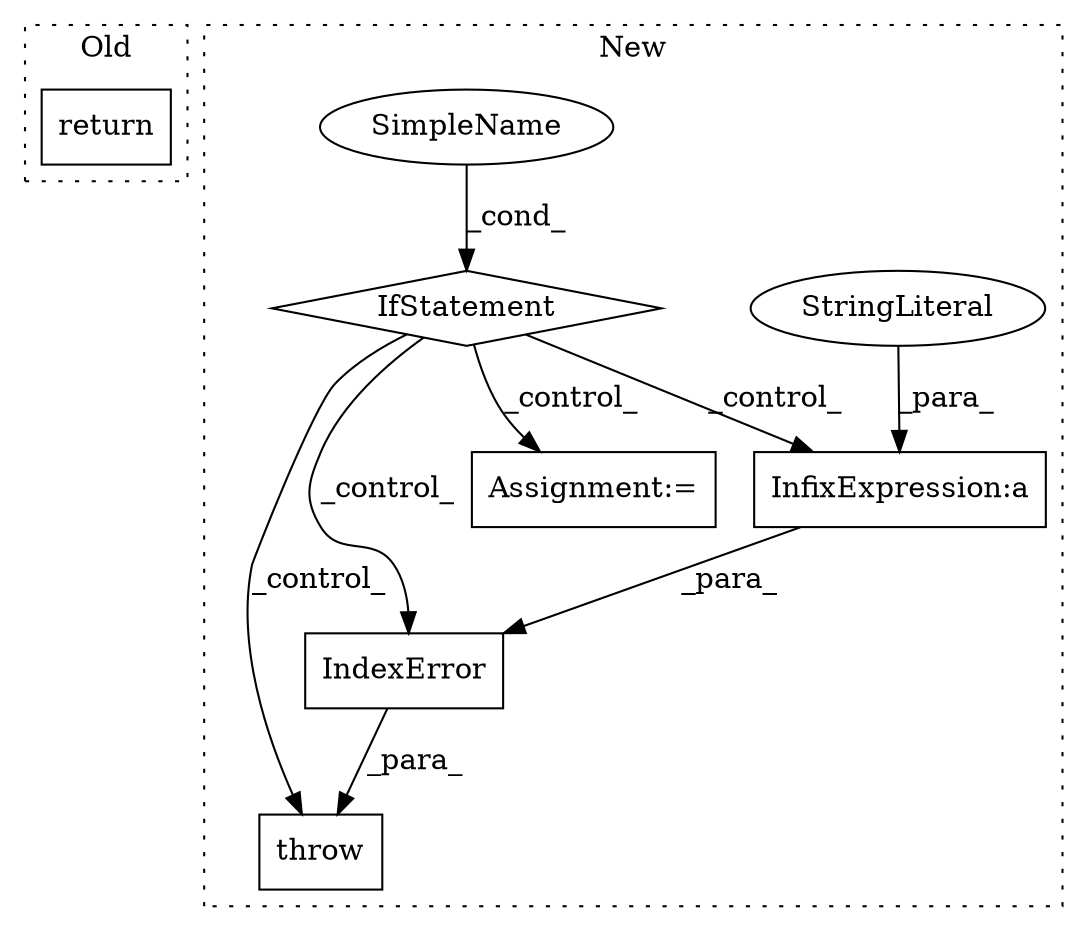 digraph G {
subgraph cluster0 {
1 [label="return" a="41" s="924" l="7" shape="box"];
label = "Old";
style="dotted";
}
subgraph cluster1 {
2 [label="IndexError" a="32" s="1485,1623" l="11,2" shape="box"];
3 [label="throw" a="53" s="1479" l="6" shape="box"];
4 [label="IfStatement" a="25" s="813,828" l="4,2" shape="diamond"];
5 [label="SimpleName" a="42" s="817" l="11" shape="ellipse"];
6 [label="Assignment:=" a="7" s="1654" l="1" shape="box"];
7 [label="InfixExpression:a" a="27" s="1551" l="14" shape="box"];
8 [label="StringLiteral" a="45" s="1496" l="55" shape="ellipse"];
label = "New";
style="dotted";
}
2 -> 3 [label="_para_"];
4 -> 6 [label="_control_"];
4 -> 3 [label="_control_"];
4 -> 7 [label="_control_"];
4 -> 2 [label="_control_"];
5 -> 4 [label="_cond_"];
7 -> 2 [label="_para_"];
8 -> 7 [label="_para_"];
}